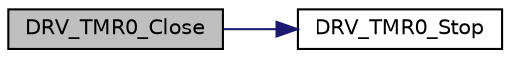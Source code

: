 digraph "DRV_TMR0_Close"
{
  edge [fontname="Helvetica",fontsize="10",labelfontname="Helvetica",labelfontsize="10"];
  node [fontname="Helvetica",fontsize="10",shape=record];
  rankdir="LR";
  Node40 [label="DRV_TMR0_Close",height=0.2,width=0.4,color="black", fillcolor="grey75", style="filled", fontcolor="black"];
  Node40 -> Node41 [color="midnightblue",fontsize="10",style="solid",fontname="Helvetica"];
  Node41 [label="DRV_TMR0_Stop",height=0.2,width=0.4,color="black", fillcolor="white", style="filled",URL="$inszt__main_8c.html#ac36fa2098e131c01739ccba39e23c70a"];
}
